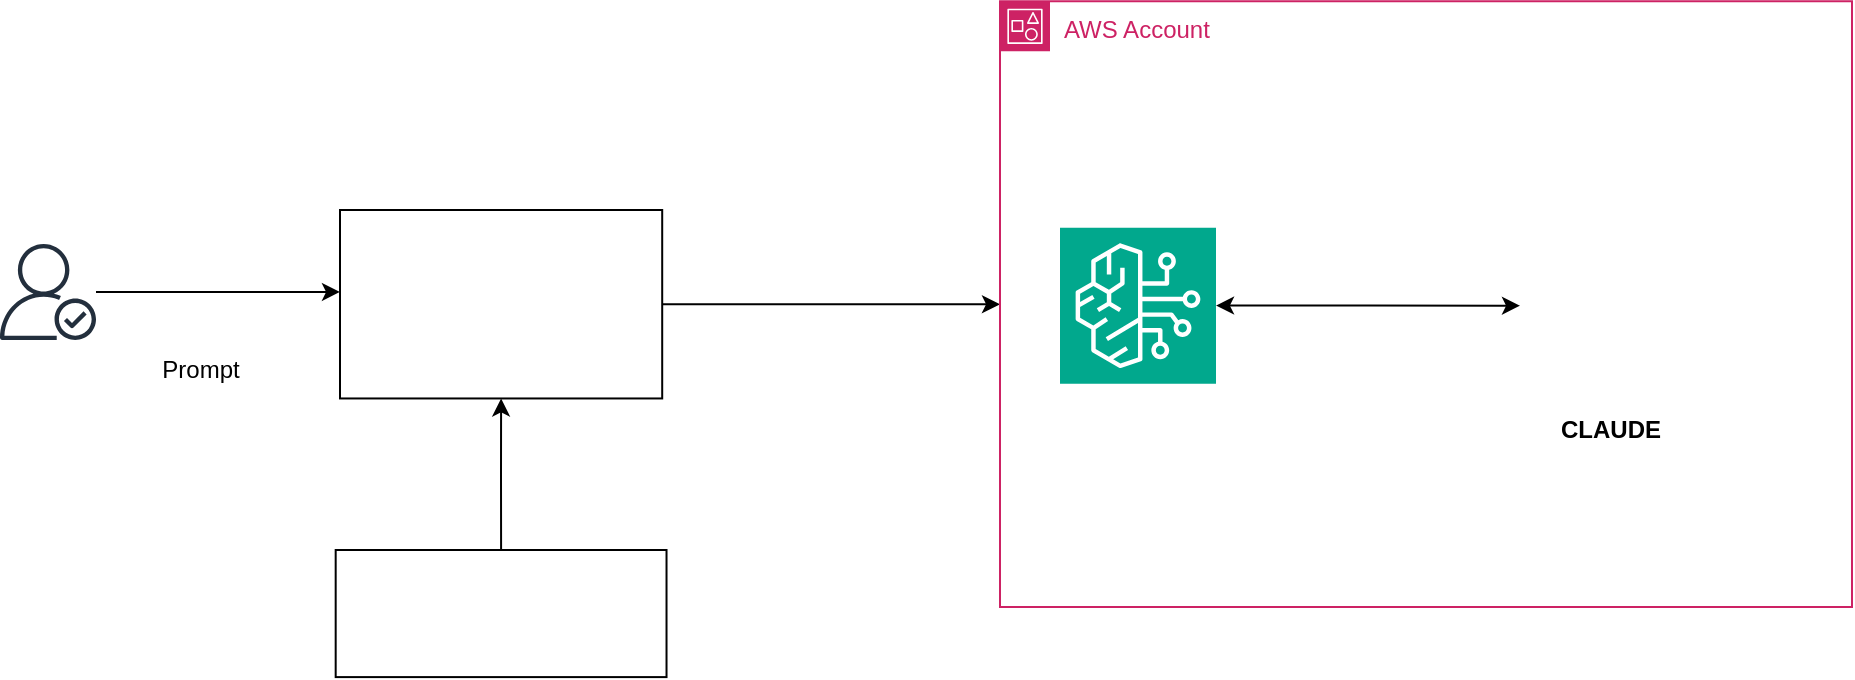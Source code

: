 <mxfile version="24.3.1" type="github">
  <diagram name="Page-1" id="vyJCHC-73-DL2uelFYPp">
    <mxGraphModel dx="1102" dy="588" grid="1" gridSize="10" guides="1" tooltips="1" connect="1" arrows="1" fold="1" page="1" pageScale="1" pageWidth="1100" pageHeight="850" math="0" shadow="0">
      <root>
        <mxCell id="0" />
        <mxCell id="1" parent="0" />
        <mxCell id="rDU8oNtfB6hri_Poo2JJ-23" style="edgeStyle=orthogonalEdgeStyle;rounded=0;orthogonalLoop=1;jettySize=auto;html=1;exitX=1;exitY=0.5;exitDx=0;exitDy=0;" edge="1" parent="1" source="rDU8oNtfB6hri_Poo2JJ-1" target="rDU8oNtfB6hri_Poo2JJ-6">
          <mxGeometry relative="1" as="geometry" />
        </mxCell>
        <mxCell id="rDU8oNtfB6hri_Poo2JJ-1" value="" style="shape=image;verticalLabelPosition=bottom;labelBackgroundColor=default;verticalAlign=top;aspect=fixed;imageAspect=0;image=https://upload.wikimedia.org/wikipedia/commons/thumb/7/77/Streamlit-logo-primary-colormark-darktext.png/1024px-Streamlit-logo-primary-colormark-darktext.png;imageBorder=default;" vertex="1" parent="1">
          <mxGeometry x="280" y="350" width="161.1" height="94.23" as="geometry" />
        </mxCell>
        <mxCell id="rDU8oNtfB6hri_Poo2JJ-2" value="" style="sketch=0;outlineConnect=0;fontColor=#232F3E;gradientColor=none;fillColor=#232F3D;strokeColor=none;dashed=0;verticalLabelPosition=bottom;verticalAlign=top;align=center;html=1;fontSize=12;fontStyle=0;aspect=fixed;pointerEvents=1;shape=mxgraph.aws4.authenticated_user;" vertex="1" parent="1">
          <mxGeometry x="110" y="367" width="48" height="48" as="geometry" />
        </mxCell>
        <mxCell id="rDU8oNtfB6hri_Poo2JJ-3" style="edgeStyle=orthogonalEdgeStyle;rounded=0;orthogonalLoop=1;jettySize=auto;html=1;entryX=0;entryY=0.435;entryDx=0;entryDy=0;entryPerimeter=0;" edge="1" parent="1" source="rDU8oNtfB6hri_Poo2JJ-2" target="rDU8oNtfB6hri_Poo2JJ-1">
          <mxGeometry relative="1" as="geometry" />
        </mxCell>
        <mxCell id="rDU8oNtfB6hri_Poo2JJ-4" value="Prompt" style="text;html=1;align=center;verticalAlign=middle;resizable=0;points=[];autosize=1;strokeColor=none;fillColor=none;" vertex="1" parent="1">
          <mxGeometry x="180" y="415" width="60" height="30" as="geometry" />
        </mxCell>
        <mxCell id="rDU8oNtfB6hri_Poo2JJ-6" value="AWS Account" style="points=[[0,0],[0.25,0],[0.5,0],[0.75,0],[1,0],[1,0.25],[1,0.5],[1,0.75],[1,1],[0.75,1],[0.5,1],[0.25,1],[0,1],[0,0.75],[0,0.5],[0,0.25]];outlineConnect=0;gradientColor=none;html=1;whiteSpace=wrap;fontSize=12;fontStyle=0;container=1;pointerEvents=0;collapsible=0;recursiveResize=0;shape=mxgraph.aws4.group;grIcon=mxgraph.aws4.group_account;strokeColor=#CD2264;fillColor=none;verticalAlign=top;align=left;spacingLeft=30;fontColor=#CD2264;dashed=0;" vertex="1" parent="1">
          <mxGeometry x="610" y="245.68" width="426" height="302.88" as="geometry" />
        </mxCell>
        <mxCell id="rDU8oNtfB6hri_Poo2JJ-24" value="" style="shape=image;verticalLabelPosition=bottom;labelBackgroundColor=default;verticalAlign=top;aspect=fixed;imageAspect=0;image=https://seeklogo.com/images/A/anthropic-icon-logo-630D0BB290-seeklogo.com.png;" vertex="1" parent="rDU8oNtfB6hri_Poo2JJ-6">
          <mxGeometry x="260" y="116.32" width="104.37" height="71.67" as="geometry" />
        </mxCell>
        <mxCell id="rDU8oNtfB6hri_Poo2JJ-25" value="CLAUDE" style="text;html=1;align=center;verticalAlign=middle;resizable=0;points=[];autosize=1;strokeColor=none;fillColor=none;fontStyle=1" vertex="1" parent="rDU8oNtfB6hri_Poo2JJ-6">
          <mxGeometry x="270" y="199.32" width="70" height="30" as="geometry" />
        </mxCell>
        <mxCell id="rDU8oNtfB6hri_Poo2JJ-28" style="edgeStyle=orthogonalEdgeStyle;rounded=0;orthogonalLoop=1;jettySize=auto;html=1;startArrow=classic;startFill=1;" edge="1" parent="rDU8oNtfB6hri_Poo2JJ-6" source="rDU8oNtfB6hri_Poo2JJ-5" target="rDU8oNtfB6hri_Poo2JJ-24">
          <mxGeometry relative="1" as="geometry" />
        </mxCell>
        <mxCell id="rDU8oNtfB6hri_Poo2JJ-5" value="" style="sketch=0;points=[[0,0,0],[0.25,0,0],[0.5,0,0],[0.75,0,0],[1,0,0],[0,1,0],[0.25,1,0],[0.5,1,0],[0.75,1,0],[1,1,0],[0,0.25,0],[0,0.5,0],[0,0.75,0],[1,0.25,0],[1,0.5,0],[1,0.75,0]];outlineConnect=0;fontColor=#232F3E;fillColor=#01A88D;strokeColor=#ffffff;dashed=0;verticalLabelPosition=bottom;verticalAlign=top;align=center;html=1;fontSize=12;fontStyle=0;aspect=fixed;shape=mxgraph.aws4.resourceIcon;resIcon=mxgraph.aws4.bedrock;" vertex="1" parent="rDU8oNtfB6hri_Poo2JJ-6">
          <mxGeometry x="30" y="113.16" width="78" height="78" as="geometry" />
        </mxCell>
        <mxCell id="rDU8oNtfB6hri_Poo2JJ-27" style="edgeStyle=orthogonalEdgeStyle;rounded=0;orthogonalLoop=1;jettySize=auto;html=1;exitX=1;exitY=0.5;exitDx=0;exitDy=0;exitPerimeter=0;strokeColor=none;startArrow=classic;startFill=1;" edge="1" parent="rDU8oNtfB6hri_Poo2JJ-6" source="rDU8oNtfB6hri_Poo2JJ-5" target="rDU8oNtfB6hri_Poo2JJ-24">
          <mxGeometry relative="1" as="geometry" />
        </mxCell>
        <mxCell id="rDU8oNtfB6hri_Poo2JJ-20" style="edgeStyle=orthogonalEdgeStyle;rounded=0;orthogonalLoop=1;jettySize=auto;html=1;exitX=0.5;exitY=0;exitDx=0;exitDy=0;entryX=0.5;entryY=1;entryDx=0;entryDy=0;" edge="1" parent="1" source="rDU8oNtfB6hri_Poo2JJ-19" target="rDU8oNtfB6hri_Poo2JJ-1">
          <mxGeometry relative="1" as="geometry" />
        </mxCell>
        <mxCell id="rDU8oNtfB6hri_Poo2JJ-19" value="" style="shape=image;verticalLabelPosition=bottom;labelBackgroundColor=default;verticalAlign=top;aspect=fixed;imageAspect=0;image=https://deepsense.ai/wp-content/uploads/2023/10/LangChain-announces-partnership-with-deepsense.jpeg;imageBorder=default;" vertex="1" parent="1">
          <mxGeometry x="277.84" y="520" width="165.42" height="63.55" as="geometry" />
        </mxCell>
      </root>
    </mxGraphModel>
  </diagram>
</mxfile>
